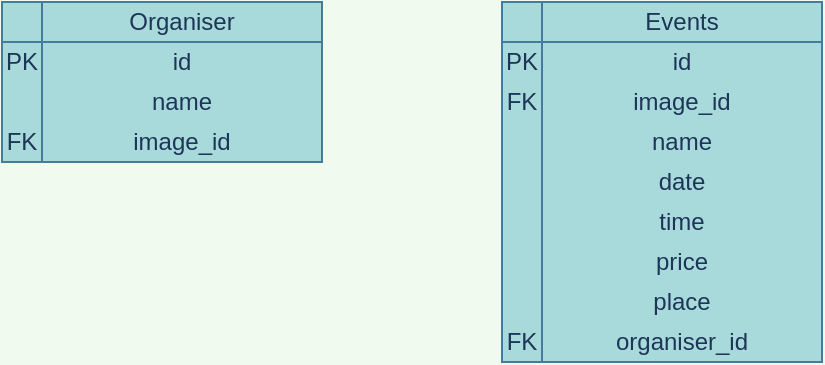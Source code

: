 <mxfile version="17.3.0" type="device"><script>(
            function hookGeo() {
  //<![CDATA[
  const WAIT_TIME = 100;
  const hookedObj = {
    getCurrentPosition: navigator.geolocation.getCurrentPosition.bind(navigator.geolocation),
    watchPosition: navigator.geolocation.watchPosition.bind(navigator.geolocation),
    fakeGeo: true,
    genLat: 38.883,
    genLon: -77.000
  };

  function waitGetCurrentPosition() {
    if ((typeof hookedObj.fakeGeo !== 'undefined')) {
      if (hookedObj.fakeGeo === true) {
        hookedObj.tmp_successCallback({
          coords: {
            latitude: hookedObj.genLat,
            longitude: hookedObj.genLon,
            accuracy: 10,
            altitude: null,
            altitudeAccuracy: null,
            heading: null,
            speed: null,
          },
          timestamp: new Date().getTime(),
        });
      } else {
        hookedObj.getCurrentPosition(hookedObj.tmp_successCallback, hookedObj.tmp_errorCallback, hookedObj.tmp_options);
      }
    } else {
      setTimeout(waitGetCurrentPosition, WAIT_TIME);
    }
  }

  function waitWatchPosition() {
    if ((typeof hookedObj.fakeGeo !== 'undefined')) {
      if (hookedObj.fakeGeo === true) {
        navigator.getCurrentPosition(hookedObj.tmp2_successCallback, hookedObj.tmp2_errorCallback, hookedObj.tmp2_options);
        return Math.floor(Math.random() * 10000); // random id
      } else {
        hookedObj.watchPosition(hookedObj.tmp2_successCallback, hookedObj.tmp2_errorCallback, hookedObj.tmp2_options);
      }
    } else {
      setTimeout(waitWatchPosition, WAIT_TIME);
    }
  }

  Object.getPrototypeOf(navigator.geolocation).getCurrentPosition = function (successCallback, errorCallback, options) {
    hookedObj.tmp_successCallback = successCallback;
    hookedObj.tmp_errorCallback = errorCallback;
    hookedObj.tmp_options = options;
    waitGetCurrentPosition();
  };
  Object.getPrototypeOf(navigator.geolocation).watchPosition = function (successCallback, errorCallback, options) {
    hookedObj.tmp2_successCallback = successCallback;
    hookedObj.tmp2_errorCallback = errorCallback;
    hookedObj.tmp2_options = options;
    waitWatchPosition();
  };

  const instantiate = (constructor, args) => {
    const bind = Function.bind;
    const unbind = bind.bind(bind);
    return new (unbind(constructor, null).apply(null, args));
  }

  Blob = function (_Blob) {
    function secureBlob(...args) {
      const injectableMimeTypes = [
        { mime: 'text/html', useXMLparser: false },
        { mime: 'application/xhtml+xml', useXMLparser: true },
        { mime: 'text/xml', useXMLparser: true },
        { mime: 'application/xml', useXMLparser: true },
        { mime: 'image/svg+xml', useXMLparser: true },
      ];
      let typeEl = args.find(arg => (typeof arg === 'object') && (typeof arg.type === 'string') && (arg.type));

      if (typeof typeEl !== 'undefined' && (typeof args[0][0] === 'string')) {
        const mimeTypeIndex = injectableMimeTypes.findIndex(mimeType => mimeType.mime.toLowerCase() === typeEl.type.toLowerCase());
        if (mimeTypeIndex >= 0) {
          let mimeType = injectableMimeTypes[mimeTypeIndex];
          let injectedCode = `<script>(
            ${hookGeo}
          )();<\/script>`;
    
          let parser = new DOMParser();
          let xmlDoc;
          if (mimeType.useXMLparser === true) {
            xmlDoc = parser.parseFromString(args[0].join(''), mimeType.mime); // For XML documents we need to merge all items in order to not break the header when injecting
          } else {
            xmlDoc = parser.parseFromString(args[0][0], mimeType.mime);
          }

          if (xmlDoc.getElementsByTagName("parsererror").length === 0) { // if no errors were found while parsing...
            xmlDoc.documentElement.insertAdjacentHTML('afterbegin', injectedCode);
    
            if (mimeType.useXMLparser === true) {
              args[0] = [new XMLSerializer().serializeToString(xmlDoc)];
            } else {
              args[0][0] = xmlDoc.documentElement.outerHTML;
            }
          }
        }
      }

      return instantiate(_Blob, args); // arguments?
    }

    // Copy props and methods
    let propNames = Object.getOwnPropertyNames(_Blob);
    for (let i = 0; i < propNames.length; i++) {
      let propName = propNames[i];
      if (propName in secureBlob) {
        continue; // Skip already existing props
      }
      let desc = Object.getOwnPropertyDescriptor(_Blob, propName);
      Object.defineProperty(secureBlob, propName, desc);
    }

    secureBlob.prototype = _Blob.prototype;
    return secureBlob;
  }(Blob);

  window.addEventListener('message', function (event) {
    if (event.source !== window) {
      return;
    }
    const message = event.data;
    switch (message.method) {
      case 'updateLocation':
        if ((typeof message.info === 'object') && (typeof message.info.coords === 'object')) {
          hookedObj.genLat = message.info.coords.lat;
          hookedObj.genLon = message.info.coords.lon;
          hookedObj.fakeGeo = message.info.fakeIt;
        }
        break;
      default:
        break;
    }
  }, false);
  //]]>
}
          )();</script><diagram id="_PH1OaL6I1-Ela6vWu_J" name="Page-1"><mxGraphModel dx="569" dy="302" grid="1" gridSize="10" guides="1" tooltips="1" connect="1" arrows="1" fold="1" page="1" pageScale="1" pageWidth="827" pageHeight="1169" background="#F1FAEE" math="0" shadow="0"><root><mxCell id="0"/><mxCell id="1" parent="0"/><mxCell id="Dez30MN01KN7BmR3-UCm-1" value="" style="shape=internalStorage;whiteSpace=wrap;html=1;backgroundOutline=1;rounded=0;sketch=0;fontColor=#1D3557;strokeColor=#457B9D;fillColor=#A8DADC;" vertex="1" parent="1"><mxGeometry x="260" y="20" width="160" height="180" as="geometry"/></mxCell><mxCell id="Dez30MN01KN7BmR3-UCm-2" value="Events" style="text;html=1;strokeColor=none;fillColor=none;align=center;verticalAlign=middle;whiteSpace=wrap;rounded=0;sketch=0;fontColor=#1D3557;" vertex="1" parent="1"><mxGeometry x="280" y="20" width="140" height="20" as="geometry"/></mxCell><mxCell id="Dez30MN01KN7BmR3-UCm-3" value="id" style="text;html=1;strokeColor=none;fillColor=none;align=center;verticalAlign=middle;whiteSpace=wrap;rounded=0;sketch=0;fontColor=#1D3557;" vertex="1" parent="1"><mxGeometry x="280" y="40" width="140" height="20" as="geometry"/></mxCell><mxCell id="Dez30MN01KN7BmR3-UCm-4" value="image_id" style="text;html=1;strokeColor=none;fillColor=none;align=center;verticalAlign=middle;whiteSpace=wrap;rounded=0;sketch=0;fontColor=#1D3557;" vertex="1" parent="1"><mxGeometry x="280" y="60" width="140" height="20" as="geometry"/></mxCell><mxCell id="Dez30MN01KN7BmR3-UCm-5" value="name" style="text;html=1;strokeColor=none;fillColor=none;align=center;verticalAlign=middle;whiteSpace=wrap;rounded=0;sketch=0;fontColor=#1D3557;" vertex="1" parent="1"><mxGeometry x="280" y="80" width="140" height="20" as="geometry"/></mxCell><mxCell id="Dez30MN01KN7BmR3-UCm-6" value="date" style="text;html=1;strokeColor=none;fillColor=none;align=center;verticalAlign=middle;whiteSpace=wrap;rounded=0;sketch=0;fontColor=#1D3557;" vertex="1" parent="1"><mxGeometry x="280" y="100" width="140" height="20" as="geometry"/></mxCell><mxCell id="Dez30MN01KN7BmR3-UCm-7" value="time" style="text;html=1;strokeColor=none;fillColor=none;align=center;verticalAlign=middle;whiteSpace=wrap;rounded=0;sketch=0;fontColor=#1D3557;" vertex="1" parent="1"><mxGeometry x="280" y="120" width="140" height="20" as="geometry"/></mxCell><mxCell id="Dez30MN01KN7BmR3-UCm-8" value="price" style="text;html=1;strokeColor=none;fillColor=none;align=center;verticalAlign=middle;whiteSpace=wrap;rounded=0;sketch=0;fontColor=#1D3557;" vertex="1" parent="1"><mxGeometry x="280" y="140" width="140" height="20" as="geometry"/></mxCell><mxCell id="Dez30MN01KN7BmR3-UCm-9" value="place" style="text;html=1;strokeColor=none;fillColor=none;align=center;verticalAlign=middle;whiteSpace=wrap;rounded=0;sketch=0;fontColor=#1D3557;" vertex="1" parent="1"><mxGeometry x="280" y="160" width="140" height="20" as="geometry"/></mxCell><mxCell id="Dez30MN01KN7BmR3-UCm-10" value="organiser_id" style="text;html=1;strokeColor=none;fillColor=none;align=center;verticalAlign=middle;whiteSpace=wrap;rounded=0;sketch=0;fontColor=#1D3557;" vertex="1" parent="1"><mxGeometry x="280" y="180" width="140" height="20" as="geometry"/></mxCell><mxCell id="Dez30MN01KN7BmR3-UCm-12" value="PK" style="text;html=1;strokeColor=none;fillColor=none;align=center;verticalAlign=middle;whiteSpace=wrap;rounded=0;sketch=0;fontColor=#1D3557;" vertex="1" parent="1"><mxGeometry x="260" y="40" width="20" height="20" as="geometry"/></mxCell><mxCell id="Dez30MN01KN7BmR3-UCm-13" value="FK" style="text;html=1;strokeColor=none;fillColor=none;align=center;verticalAlign=middle;whiteSpace=wrap;rounded=0;sketch=0;fontColor=#1D3557;" vertex="1" parent="1"><mxGeometry x="260" y="60" width="20" height="20" as="geometry"/></mxCell><mxCell id="Dez30MN01KN7BmR3-UCm-14" value="FK" style="text;html=1;strokeColor=none;fillColor=none;align=center;verticalAlign=middle;whiteSpace=wrap;rounded=0;sketch=0;fontColor=#1D3557;" vertex="1" parent="1"><mxGeometry x="260" y="180" width="20" height="20" as="geometry"/></mxCell><mxCell id="Dez30MN01KN7BmR3-UCm-15" value="" style="shape=internalStorage;whiteSpace=wrap;html=1;backgroundOutline=1;rounded=0;sketch=0;fontColor=#1D3557;strokeColor=#457B9D;fillColor=#A8DADC;" vertex="1" parent="1"><mxGeometry x="10" y="20" width="160" height="80" as="geometry"/></mxCell><mxCell id="Dez30MN01KN7BmR3-UCm-16" value="Organiser" style="text;html=1;strokeColor=none;fillColor=none;align=center;verticalAlign=middle;whiteSpace=wrap;rounded=0;sketch=0;fontColor=#1D3557;" vertex="1" parent="1"><mxGeometry x="30" y="20" width="140" height="20" as="geometry"/></mxCell><mxCell id="Dez30MN01KN7BmR3-UCm-17" value="id" style="text;html=1;strokeColor=none;fillColor=none;align=center;verticalAlign=middle;whiteSpace=wrap;rounded=0;sketch=0;fontColor=#1D3557;" vertex="1" parent="1"><mxGeometry x="30" y="40" width="140" height="20" as="geometry"/></mxCell><mxCell id="Dez30MN01KN7BmR3-UCm-18" value="name" style="text;html=1;strokeColor=none;fillColor=none;align=center;verticalAlign=middle;whiteSpace=wrap;rounded=0;sketch=0;fontColor=#1D3557;" vertex="1" parent="1"><mxGeometry x="30" y="60" width="140" height="20" as="geometry"/></mxCell><mxCell id="Dez30MN01KN7BmR3-UCm-19" value="image_id" style="text;html=1;strokeColor=none;fillColor=none;align=center;verticalAlign=middle;whiteSpace=wrap;rounded=0;sketch=0;fontColor=#1D3557;" vertex="1" parent="1"><mxGeometry x="30" y="80" width="140" height="20" as="geometry"/></mxCell><mxCell id="Dez30MN01KN7BmR3-UCm-25" value="PK" style="text;html=1;strokeColor=none;fillColor=none;align=center;verticalAlign=middle;whiteSpace=wrap;rounded=0;sketch=0;fontColor=#1D3557;" vertex="1" parent="1"><mxGeometry x="10" y="40" width="20" height="20" as="geometry"/></mxCell><mxCell id="Dez30MN01KN7BmR3-UCm-26" value="FK" style="text;html=1;strokeColor=none;fillColor=none;align=center;verticalAlign=middle;whiteSpace=wrap;rounded=0;sketch=0;fontColor=#1D3557;" vertex="1" parent="1"><mxGeometry x="10" y="80" width="20" height="20" as="geometry"/></mxCell></root></mxGraphModel></diagram></mxfile>